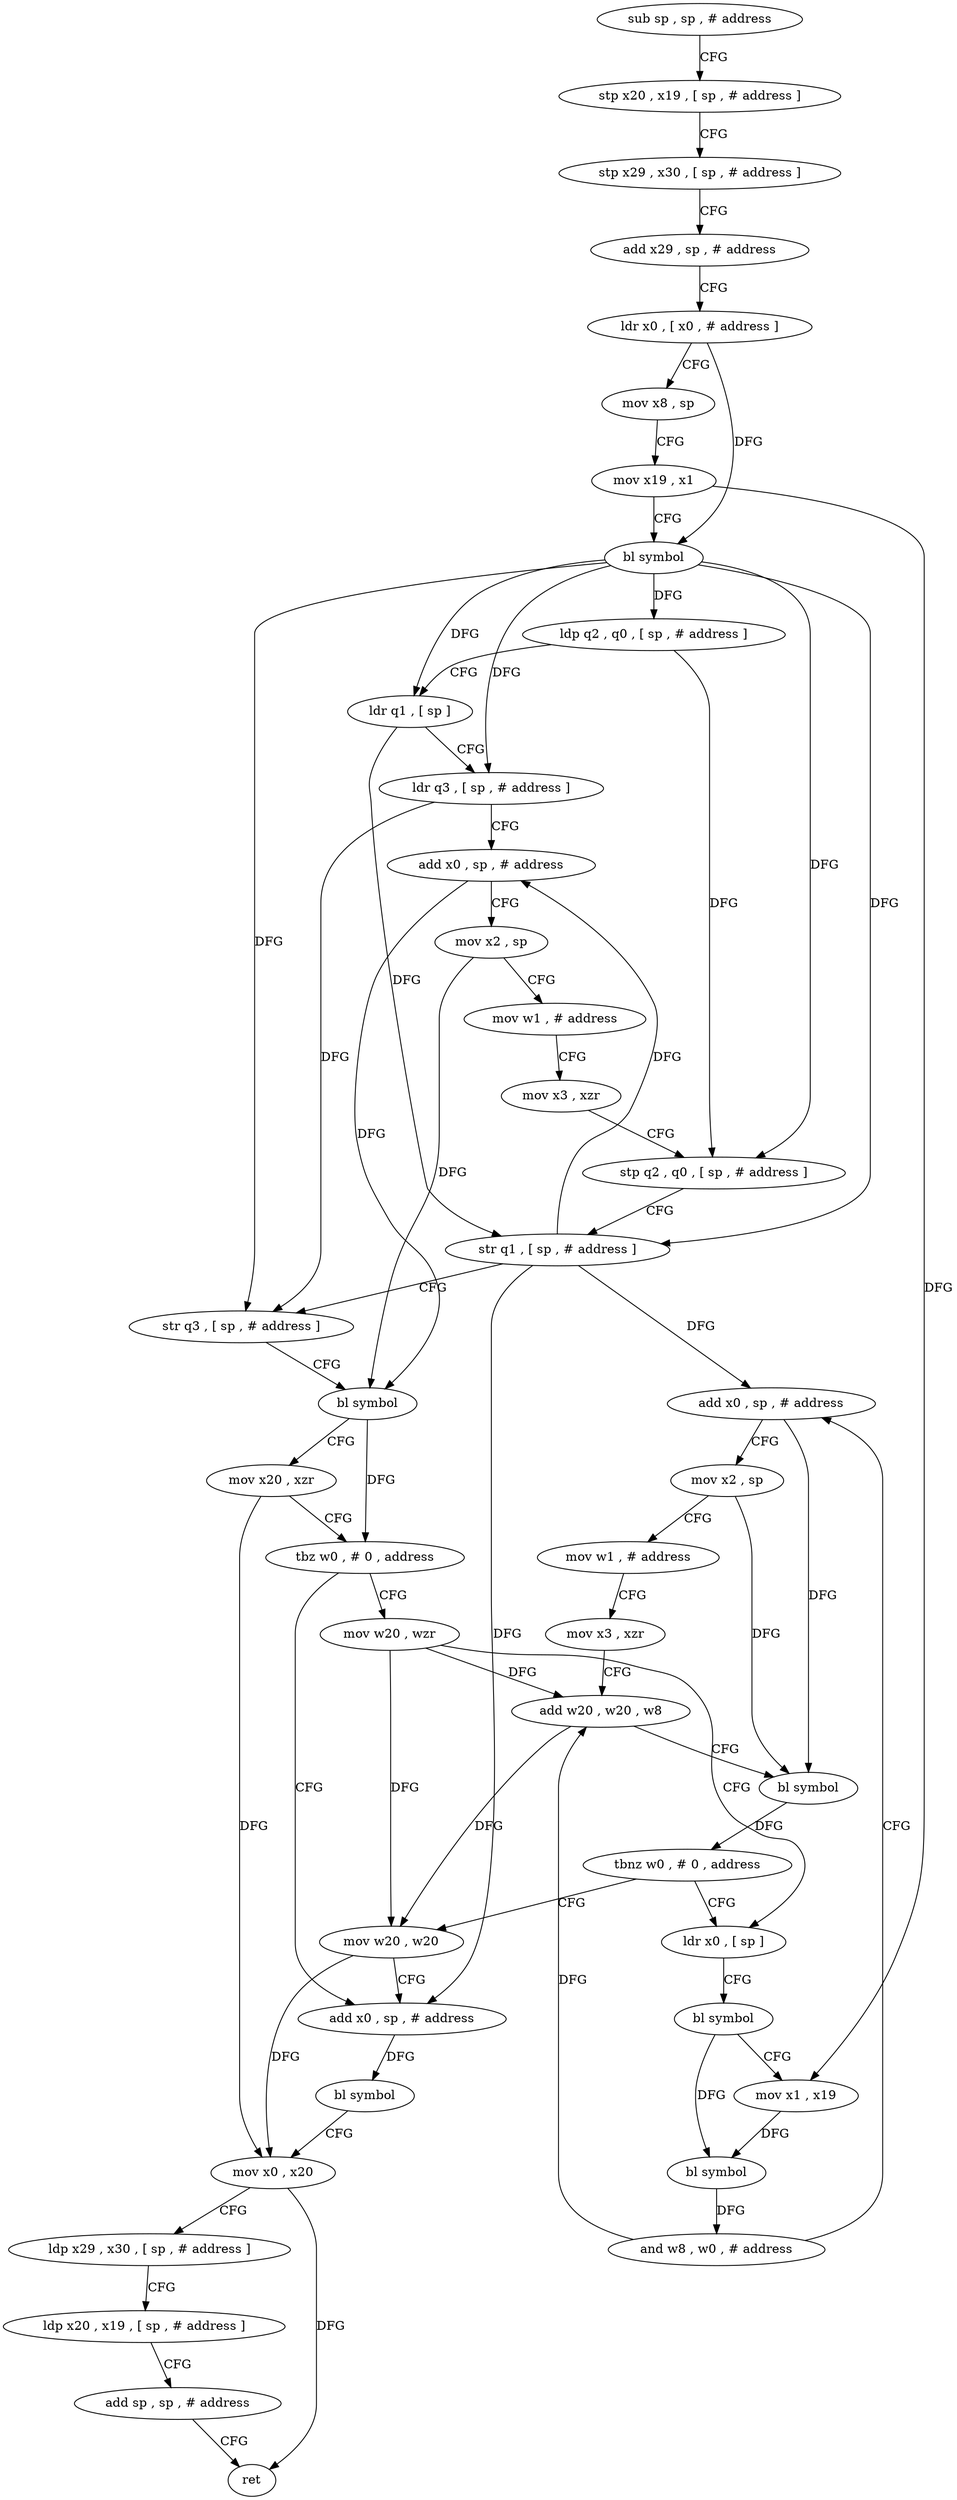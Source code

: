 digraph "func" {
"77616" [label = "sub sp , sp , # address" ]
"77620" [label = "stp x20 , x19 , [ sp , # address ]" ]
"77624" [label = "stp x29 , x30 , [ sp , # address ]" ]
"77628" [label = "add x29 , sp , # address" ]
"77632" [label = "ldr x0 , [ x0 , # address ]" ]
"77636" [label = "mov x8 , sp" ]
"77640" [label = "mov x19 , x1" ]
"77644" [label = "bl symbol" ]
"77648" [label = "ldp q2 , q0 , [ sp , # address ]" ]
"77652" [label = "ldr q1 , [ sp ]" ]
"77656" [label = "ldr q3 , [ sp , # address ]" ]
"77660" [label = "add x0 , sp , # address" ]
"77664" [label = "mov x2 , sp" ]
"77668" [label = "mov w1 , # address" ]
"77672" [label = "mov x3 , xzr" ]
"77676" [label = "stp q2 , q0 , [ sp , # address ]" ]
"77680" [label = "str q1 , [ sp , # address ]" ]
"77684" [label = "str q3 , [ sp , # address ]" ]
"77688" [label = "bl symbol" ]
"77692" [label = "mov x20 , xzr" ]
"77696" [label = "tbz w0 , # 0 , address" ]
"77756" [label = "add x0 , sp , # address" ]
"77700" [label = "mov w20 , wzr" ]
"77760" [label = "bl symbol" ]
"77764" [label = "mov x0 , x20" ]
"77768" [label = "ldp x29 , x30 , [ sp , # address ]" ]
"77772" [label = "ldp x20 , x19 , [ sp , # address ]" ]
"77776" [label = "add sp , sp , # address" ]
"77780" [label = "ret" ]
"77704" [label = "ldr x0 , [ sp ]" ]
"77708" [label = "bl symbol" ]
"77712" [label = "mov x1 , x19" ]
"77716" [label = "bl symbol" ]
"77720" [label = "and w8 , w0 , # address" ]
"77724" [label = "add x0 , sp , # address" ]
"77728" [label = "mov x2 , sp" ]
"77732" [label = "mov w1 , # address" ]
"77736" [label = "mov x3 , xzr" ]
"77740" [label = "add w20 , w20 , w8" ]
"77744" [label = "bl symbol" ]
"77748" [label = "tbnz w0 , # 0 , address" ]
"77752" [label = "mov w20 , w20" ]
"77616" -> "77620" [ label = "CFG" ]
"77620" -> "77624" [ label = "CFG" ]
"77624" -> "77628" [ label = "CFG" ]
"77628" -> "77632" [ label = "CFG" ]
"77632" -> "77636" [ label = "CFG" ]
"77632" -> "77644" [ label = "DFG" ]
"77636" -> "77640" [ label = "CFG" ]
"77640" -> "77644" [ label = "CFG" ]
"77640" -> "77712" [ label = "DFG" ]
"77644" -> "77648" [ label = "DFG" ]
"77644" -> "77676" [ label = "DFG" ]
"77644" -> "77652" [ label = "DFG" ]
"77644" -> "77680" [ label = "DFG" ]
"77644" -> "77656" [ label = "DFG" ]
"77644" -> "77684" [ label = "DFG" ]
"77648" -> "77652" [ label = "CFG" ]
"77648" -> "77676" [ label = "DFG" ]
"77652" -> "77656" [ label = "CFG" ]
"77652" -> "77680" [ label = "DFG" ]
"77656" -> "77660" [ label = "CFG" ]
"77656" -> "77684" [ label = "DFG" ]
"77660" -> "77664" [ label = "CFG" ]
"77660" -> "77688" [ label = "DFG" ]
"77664" -> "77668" [ label = "CFG" ]
"77664" -> "77688" [ label = "DFG" ]
"77668" -> "77672" [ label = "CFG" ]
"77672" -> "77676" [ label = "CFG" ]
"77676" -> "77680" [ label = "CFG" ]
"77680" -> "77684" [ label = "CFG" ]
"77680" -> "77660" [ label = "DFG" ]
"77680" -> "77756" [ label = "DFG" ]
"77680" -> "77724" [ label = "DFG" ]
"77684" -> "77688" [ label = "CFG" ]
"77688" -> "77692" [ label = "CFG" ]
"77688" -> "77696" [ label = "DFG" ]
"77692" -> "77696" [ label = "CFG" ]
"77692" -> "77764" [ label = "DFG" ]
"77696" -> "77756" [ label = "CFG" ]
"77696" -> "77700" [ label = "CFG" ]
"77756" -> "77760" [ label = "DFG" ]
"77700" -> "77704" [ label = "CFG" ]
"77700" -> "77740" [ label = "DFG" ]
"77700" -> "77752" [ label = "DFG" ]
"77760" -> "77764" [ label = "CFG" ]
"77764" -> "77768" [ label = "CFG" ]
"77764" -> "77780" [ label = "DFG" ]
"77768" -> "77772" [ label = "CFG" ]
"77772" -> "77776" [ label = "CFG" ]
"77776" -> "77780" [ label = "CFG" ]
"77704" -> "77708" [ label = "CFG" ]
"77708" -> "77712" [ label = "CFG" ]
"77708" -> "77716" [ label = "DFG" ]
"77712" -> "77716" [ label = "DFG" ]
"77716" -> "77720" [ label = "DFG" ]
"77720" -> "77724" [ label = "CFG" ]
"77720" -> "77740" [ label = "DFG" ]
"77724" -> "77728" [ label = "CFG" ]
"77724" -> "77744" [ label = "DFG" ]
"77728" -> "77732" [ label = "CFG" ]
"77728" -> "77744" [ label = "DFG" ]
"77732" -> "77736" [ label = "CFG" ]
"77736" -> "77740" [ label = "CFG" ]
"77740" -> "77744" [ label = "CFG" ]
"77740" -> "77752" [ label = "DFG" ]
"77744" -> "77748" [ label = "DFG" ]
"77748" -> "77704" [ label = "CFG" ]
"77748" -> "77752" [ label = "CFG" ]
"77752" -> "77756" [ label = "CFG" ]
"77752" -> "77764" [ label = "DFG" ]
}
